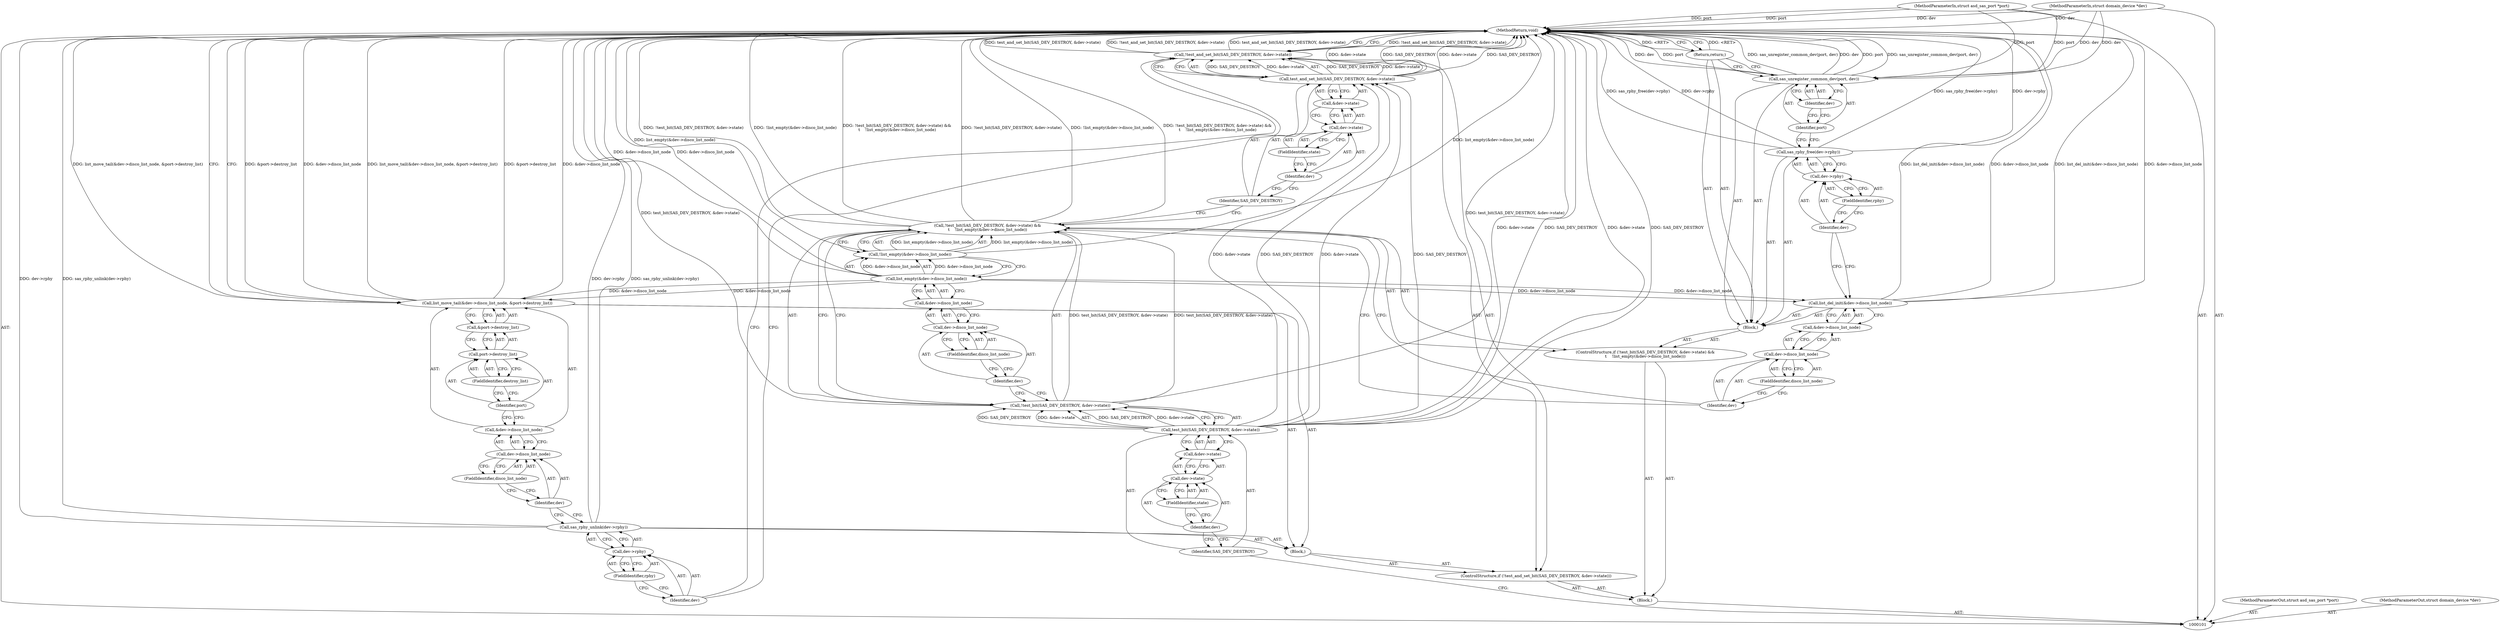 digraph "0_linux_0558f33c06bb910e2879e355192227a8e8f0219d_6" {
"1000156" [label="(MethodReturn,void)"];
"1000102" [label="(MethodParameterIn,struct asd_sas_port *port)"];
"1000216" [label="(MethodParameterOut,struct asd_sas_port *port)"];
"1000103" [label="(MethodParameterIn,struct domain_device *dev)"];
"1000217" [label="(MethodParameterOut,struct domain_device *dev)"];
"1000134" [label="(ControlStructure,if (!test_and_set_bit(SAS_DEV_DESTROY, &dev->state)))"];
"1000137" [label="(Identifier,SAS_DEV_DESTROY)"];
"1000138" [label="(Call,&dev->state)"];
"1000139" [label="(Call,dev->state)"];
"1000140" [label="(Identifier,dev)"];
"1000141" [label="(FieldIdentifier,state)"];
"1000142" [label="(Block,)"];
"1000135" [label="(Call,!test_and_set_bit(SAS_DEV_DESTROY, &dev->state))"];
"1000136" [label="(Call,test_and_set_bit(SAS_DEV_DESTROY, &dev->state))"];
"1000144" [label="(Call,dev->rphy)"];
"1000145" [label="(Identifier,dev)"];
"1000146" [label="(FieldIdentifier,rphy)"];
"1000143" [label="(Call,sas_rphy_unlink(dev->rphy))"];
"1000148" [label="(Call,&dev->disco_list_node)"];
"1000149" [label="(Call,dev->disco_list_node)"];
"1000150" [label="(Identifier,dev)"];
"1000151" [label="(FieldIdentifier,disco_list_node)"];
"1000147" [label="(Call,list_move_tail(&dev->disco_list_node, &port->destroy_list))"];
"1000152" [label="(Call,&port->destroy_list)"];
"1000153" [label="(Call,port->destroy_list)"];
"1000154" [label="(Identifier,port)"];
"1000155" [label="(FieldIdentifier,destroy_list)"];
"1000104" [label="(Block,)"];
"1000109" [label="(Identifier,SAS_DEV_DESTROY)"];
"1000105" [label="(ControlStructure,if (!test_bit(SAS_DEV_DESTROY, &dev->state) &&\n\t    !list_empty(&dev->disco_list_node)))"];
"1000110" [label="(Call,&dev->state)"];
"1000111" [label="(Call,dev->state)"];
"1000112" [label="(Identifier,dev)"];
"1000113" [label="(FieldIdentifier,state)"];
"1000106" [label="(Call,!test_bit(SAS_DEV_DESTROY, &dev->state) &&\n\t    !list_empty(&dev->disco_list_node))"];
"1000107" [label="(Call,!test_bit(SAS_DEV_DESTROY, &dev->state))"];
"1000108" [label="(Call,test_bit(SAS_DEV_DESTROY, &dev->state))"];
"1000116" [label="(Call,&dev->disco_list_node)"];
"1000117" [label="(Call,dev->disco_list_node)"];
"1000118" [label="(Identifier,dev)"];
"1000119" [label="(FieldIdentifier,disco_list_node)"];
"1000120" [label="(Block,)"];
"1000114" [label="(Call,!list_empty(&dev->disco_list_node))"];
"1000115" [label="(Call,list_empty(&dev->disco_list_node))"];
"1000122" [label="(Call,&dev->disco_list_node)"];
"1000123" [label="(Call,dev->disco_list_node)"];
"1000124" [label="(Identifier,dev)"];
"1000121" [label="(Call,list_del_init(&dev->disco_list_node))"];
"1000125" [label="(FieldIdentifier,disco_list_node)"];
"1000127" [label="(Call,dev->rphy)"];
"1000128" [label="(Identifier,dev)"];
"1000126" [label="(Call,sas_rphy_free(dev->rphy))"];
"1000129" [label="(FieldIdentifier,rphy)"];
"1000130" [label="(Call,sas_unregister_common_dev(port, dev))"];
"1000131" [label="(Identifier,port)"];
"1000132" [label="(Identifier,dev)"];
"1000133" [label="(Return,return;)"];
"1000156" -> "1000101"  [label="AST: "];
"1000156" -> "1000133"  [label="CFG: "];
"1000156" -> "1000147"  [label="CFG: "];
"1000156" -> "1000135"  [label="CFG: "];
"1000133" -> "1000156"  [label="DDG: <RET>"];
"1000107" -> "1000156"  [label="DDG: test_bit(SAS_DEV_DESTROY, &dev->state)"];
"1000106" -> "1000156"  [label="DDG: !test_bit(SAS_DEV_DESTROY, &dev->state)"];
"1000106" -> "1000156"  [label="DDG: !list_empty(&dev->disco_list_node)"];
"1000106" -> "1000156"  [label="DDG: !test_bit(SAS_DEV_DESTROY, &dev->state) &&\n\t    !list_empty(&dev->disco_list_node)"];
"1000130" -> "1000156"  [label="DDG: dev"];
"1000130" -> "1000156"  [label="DDG: port"];
"1000130" -> "1000156"  [label="DDG: sas_unregister_common_dev(port, dev)"];
"1000147" -> "1000156"  [label="DDG: &port->destroy_list"];
"1000147" -> "1000156"  [label="DDG: &dev->disco_list_node"];
"1000147" -> "1000156"  [label="DDG: list_move_tail(&dev->disco_list_node, &port->destroy_list)"];
"1000126" -> "1000156"  [label="DDG: dev->rphy"];
"1000126" -> "1000156"  [label="DDG: sas_rphy_free(dev->rphy)"];
"1000102" -> "1000156"  [label="DDG: port"];
"1000136" -> "1000156"  [label="DDG: &dev->state"];
"1000136" -> "1000156"  [label="DDG: SAS_DEV_DESTROY"];
"1000103" -> "1000156"  [label="DDG: dev"];
"1000143" -> "1000156"  [label="DDG: dev->rphy"];
"1000143" -> "1000156"  [label="DDG: sas_rphy_unlink(dev->rphy)"];
"1000114" -> "1000156"  [label="DDG: list_empty(&dev->disco_list_node)"];
"1000121" -> "1000156"  [label="DDG: list_del_init(&dev->disco_list_node)"];
"1000121" -> "1000156"  [label="DDG: &dev->disco_list_node"];
"1000135" -> "1000156"  [label="DDG: !test_and_set_bit(SAS_DEV_DESTROY, &dev->state)"];
"1000135" -> "1000156"  [label="DDG: test_and_set_bit(SAS_DEV_DESTROY, &dev->state)"];
"1000108" -> "1000156"  [label="DDG: &dev->state"];
"1000108" -> "1000156"  [label="DDG: SAS_DEV_DESTROY"];
"1000115" -> "1000156"  [label="DDG: &dev->disco_list_node"];
"1000102" -> "1000101"  [label="AST: "];
"1000102" -> "1000156"  [label="DDG: port"];
"1000102" -> "1000130"  [label="DDG: port"];
"1000216" -> "1000101"  [label="AST: "];
"1000103" -> "1000101"  [label="AST: "];
"1000103" -> "1000156"  [label="DDG: dev"];
"1000103" -> "1000130"  [label="DDG: dev"];
"1000217" -> "1000101"  [label="AST: "];
"1000134" -> "1000104"  [label="AST: "];
"1000135" -> "1000134"  [label="AST: "];
"1000142" -> "1000134"  [label="AST: "];
"1000137" -> "1000136"  [label="AST: "];
"1000137" -> "1000106"  [label="CFG: "];
"1000140" -> "1000137"  [label="CFG: "];
"1000138" -> "1000136"  [label="AST: "];
"1000138" -> "1000139"  [label="CFG: "];
"1000139" -> "1000138"  [label="AST: "];
"1000136" -> "1000138"  [label="CFG: "];
"1000139" -> "1000138"  [label="AST: "];
"1000139" -> "1000141"  [label="CFG: "];
"1000140" -> "1000139"  [label="AST: "];
"1000141" -> "1000139"  [label="AST: "];
"1000138" -> "1000139"  [label="CFG: "];
"1000140" -> "1000139"  [label="AST: "];
"1000140" -> "1000137"  [label="CFG: "];
"1000141" -> "1000140"  [label="CFG: "];
"1000141" -> "1000139"  [label="AST: "];
"1000141" -> "1000140"  [label="CFG: "];
"1000139" -> "1000141"  [label="CFG: "];
"1000142" -> "1000134"  [label="AST: "];
"1000143" -> "1000142"  [label="AST: "];
"1000147" -> "1000142"  [label="AST: "];
"1000135" -> "1000134"  [label="AST: "];
"1000135" -> "1000136"  [label="CFG: "];
"1000136" -> "1000135"  [label="AST: "];
"1000145" -> "1000135"  [label="CFG: "];
"1000156" -> "1000135"  [label="CFG: "];
"1000135" -> "1000156"  [label="DDG: !test_and_set_bit(SAS_DEV_DESTROY, &dev->state)"];
"1000135" -> "1000156"  [label="DDG: test_and_set_bit(SAS_DEV_DESTROY, &dev->state)"];
"1000136" -> "1000135"  [label="DDG: SAS_DEV_DESTROY"];
"1000136" -> "1000135"  [label="DDG: &dev->state"];
"1000136" -> "1000135"  [label="AST: "];
"1000136" -> "1000138"  [label="CFG: "];
"1000137" -> "1000136"  [label="AST: "];
"1000138" -> "1000136"  [label="AST: "];
"1000135" -> "1000136"  [label="CFG: "];
"1000136" -> "1000156"  [label="DDG: &dev->state"];
"1000136" -> "1000156"  [label="DDG: SAS_DEV_DESTROY"];
"1000136" -> "1000135"  [label="DDG: SAS_DEV_DESTROY"];
"1000136" -> "1000135"  [label="DDG: &dev->state"];
"1000108" -> "1000136"  [label="DDG: SAS_DEV_DESTROY"];
"1000108" -> "1000136"  [label="DDG: &dev->state"];
"1000144" -> "1000143"  [label="AST: "];
"1000144" -> "1000146"  [label="CFG: "];
"1000145" -> "1000144"  [label="AST: "];
"1000146" -> "1000144"  [label="AST: "];
"1000143" -> "1000144"  [label="CFG: "];
"1000145" -> "1000144"  [label="AST: "];
"1000145" -> "1000135"  [label="CFG: "];
"1000146" -> "1000145"  [label="CFG: "];
"1000146" -> "1000144"  [label="AST: "];
"1000146" -> "1000145"  [label="CFG: "];
"1000144" -> "1000146"  [label="CFG: "];
"1000143" -> "1000142"  [label="AST: "];
"1000143" -> "1000144"  [label="CFG: "];
"1000144" -> "1000143"  [label="AST: "];
"1000150" -> "1000143"  [label="CFG: "];
"1000143" -> "1000156"  [label="DDG: dev->rphy"];
"1000143" -> "1000156"  [label="DDG: sas_rphy_unlink(dev->rphy)"];
"1000148" -> "1000147"  [label="AST: "];
"1000148" -> "1000149"  [label="CFG: "];
"1000149" -> "1000148"  [label="AST: "];
"1000154" -> "1000148"  [label="CFG: "];
"1000149" -> "1000148"  [label="AST: "];
"1000149" -> "1000151"  [label="CFG: "];
"1000150" -> "1000149"  [label="AST: "];
"1000151" -> "1000149"  [label="AST: "];
"1000148" -> "1000149"  [label="CFG: "];
"1000150" -> "1000149"  [label="AST: "];
"1000150" -> "1000143"  [label="CFG: "];
"1000151" -> "1000150"  [label="CFG: "];
"1000151" -> "1000149"  [label="AST: "];
"1000151" -> "1000150"  [label="CFG: "];
"1000149" -> "1000151"  [label="CFG: "];
"1000147" -> "1000142"  [label="AST: "];
"1000147" -> "1000152"  [label="CFG: "];
"1000148" -> "1000147"  [label="AST: "];
"1000152" -> "1000147"  [label="AST: "];
"1000156" -> "1000147"  [label="CFG: "];
"1000147" -> "1000156"  [label="DDG: &port->destroy_list"];
"1000147" -> "1000156"  [label="DDG: &dev->disco_list_node"];
"1000147" -> "1000156"  [label="DDG: list_move_tail(&dev->disco_list_node, &port->destroy_list)"];
"1000115" -> "1000147"  [label="DDG: &dev->disco_list_node"];
"1000152" -> "1000147"  [label="AST: "];
"1000152" -> "1000153"  [label="CFG: "];
"1000153" -> "1000152"  [label="AST: "];
"1000147" -> "1000152"  [label="CFG: "];
"1000153" -> "1000152"  [label="AST: "];
"1000153" -> "1000155"  [label="CFG: "];
"1000154" -> "1000153"  [label="AST: "];
"1000155" -> "1000153"  [label="AST: "];
"1000152" -> "1000153"  [label="CFG: "];
"1000154" -> "1000153"  [label="AST: "];
"1000154" -> "1000148"  [label="CFG: "];
"1000155" -> "1000154"  [label="CFG: "];
"1000155" -> "1000153"  [label="AST: "];
"1000155" -> "1000154"  [label="CFG: "];
"1000153" -> "1000155"  [label="CFG: "];
"1000104" -> "1000101"  [label="AST: "];
"1000105" -> "1000104"  [label="AST: "];
"1000134" -> "1000104"  [label="AST: "];
"1000109" -> "1000108"  [label="AST: "];
"1000109" -> "1000101"  [label="CFG: "];
"1000112" -> "1000109"  [label="CFG: "];
"1000105" -> "1000104"  [label="AST: "];
"1000106" -> "1000105"  [label="AST: "];
"1000120" -> "1000105"  [label="AST: "];
"1000110" -> "1000108"  [label="AST: "];
"1000110" -> "1000111"  [label="CFG: "];
"1000111" -> "1000110"  [label="AST: "];
"1000108" -> "1000110"  [label="CFG: "];
"1000111" -> "1000110"  [label="AST: "];
"1000111" -> "1000113"  [label="CFG: "];
"1000112" -> "1000111"  [label="AST: "];
"1000113" -> "1000111"  [label="AST: "];
"1000110" -> "1000111"  [label="CFG: "];
"1000112" -> "1000111"  [label="AST: "];
"1000112" -> "1000109"  [label="CFG: "];
"1000113" -> "1000112"  [label="CFG: "];
"1000113" -> "1000111"  [label="AST: "];
"1000113" -> "1000112"  [label="CFG: "];
"1000111" -> "1000113"  [label="CFG: "];
"1000106" -> "1000105"  [label="AST: "];
"1000106" -> "1000107"  [label="CFG: "];
"1000106" -> "1000114"  [label="CFG: "];
"1000107" -> "1000106"  [label="AST: "];
"1000114" -> "1000106"  [label="AST: "];
"1000124" -> "1000106"  [label="CFG: "];
"1000137" -> "1000106"  [label="CFG: "];
"1000106" -> "1000156"  [label="DDG: !test_bit(SAS_DEV_DESTROY, &dev->state)"];
"1000106" -> "1000156"  [label="DDG: !list_empty(&dev->disco_list_node)"];
"1000106" -> "1000156"  [label="DDG: !test_bit(SAS_DEV_DESTROY, &dev->state) &&\n\t    !list_empty(&dev->disco_list_node)"];
"1000107" -> "1000106"  [label="DDG: test_bit(SAS_DEV_DESTROY, &dev->state)"];
"1000114" -> "1000106"  [label="DDG: list_empty(&dev->disco_list_node)"];
"1000107" -> "1000106"  [label="AST: "];
"1000107" -> "1000108"  [label="CFG: "];
"1000108" -> "1000107"  [label="AST: "];
"1000118" -> "1000107"  [label="CFG: "];
"1000106" -> "1000107"  [label="CFG: "];
"1000107" -> "1000156"  [label="DDG: test_bit(SAS_DEV_DESTROY, &dev->state)"];
"1000107" -> "1000106"  [label="DDG: test_bit(SAS_DEV_DESTROY, &dev->state)"];
"1000108" -> "1000107"  [label="DDG: SAS_DEV_DESTROY"];
"1000108" -> "1000107"  [label="DDG: &dev->state"];
"1000108" -> "1000107"  [label="AST: "];
"1000108" -> "1000110"  [label="CFG: "];
"1000109" -> "1000108"  [label="AST: "];
"1000110" -> "1000108"  [label="AST: "];
"1000107" -> "1000108"  [label="CFG: "];
"1000108" -> "1000156"  [label="DDG: &dev->state"];
"1000108" -> "1000156"  [label="DDG: SAS_DEV_DESTROY"];
"1000108" -> "1000107"  [label="DDG: SAS_DEV_DESTROY"];
"1000108" -> "1000107"  [label="DDG: &dev->state"];
"1000108" -> "1000136"  [label="DDG: SAS_DEV_DESTROY"];
"1000108" -> "1000136"  [label="DDG: &dev->state"];
"1000116" -> "1000115"  [label="AST: "];
"1000116" -> "1000117"  [label="CFG: "];
"1000117" -> "1000116"  [label="AST: "];
"1000115" -> "1000116"  [label="CFG: "];
"1000117" -> "1000116"  [label="AST: "];
"1000117" -> "1000119"  [label="CFG: "];
"1000118" -> "1000117"  [label="AST: "];
"1000119" -> "1000117"  [label="AST: "];
"1000116" -> "1000117"  [label="CFG: "];
"1000118" -> "1000117"  [label="AST: "];
"1000118" -> "1000107"  [label="CFG: "];
"1000119" -> "1000118"  [label="CFG: "];
"1000119" -> "1000117"  [label="AST: "];
"1000119" -> "1000118"  [label="CFG: "];
"1000117" -> "1000119"  [label="CFG: "];
"1000120" -> "1000105"  [label="AST: "];
"1000121" -> "1000120"  [label="AST: "];
"1000126" -> "1000120"  [label="AST: "];
"1000130" -> "1000120"  [label="AST: "];
"1000133" -> "1000120"  [label="AST: "];
"1000114" -> "1000106"  [label="AST: "];
"1000114" -> "1000115"  [label="CFG: "];
"1000115" -> "1000114"  [label="AST: "];
"1000106" -> "1000114"  [label="CFG: "];
"1000114" -> "1000156"  [label="DDG: list_empty(&dev->disco_list_node)"];
"1000114" -> "1000106"  [label="DDG: list_empty(&dev->disco_list_node)"];
"1000115" -> "1000114"  [label="DDG: &dev->disco_list_node"];
"1000115" -> "1000114"  [label="AST: "];
"1000115" -> "1000116"  [label="CFG: "];
"1000116" -> "1000115"  [label="AST: "];
"1000114" -> "1000115"  [label="CFG: "];
"1000115" -> "1000156"  [label="DDG: &dev->disco_list_node"];
"1000115" -> "1000114"  [label="DDG: &dev->disco_list_node"];
"1000115" -> "1000121"  [label="DDG: &dev->disco_list_node"];
"1000115" -> "1000147"  [label="DDG: &dev->disco_list_node"];
"1000122" -> "1000121"  [label="AST: "];
"1000122" -> "1000123"  [label="CFG: "];
"1000123" -> "1000122"  [label="AST: "];
"1000121" -> "1000122"  [label="CFG: "];
"1000123" -> "1000122"  [label="AST: "];
"1000123" -> "1000125"  [label="CFG: "];
"1000124" -> "1000123"  [label="AST: "];
"1000125" -> "1000123"  [label="AST: "];
"1000122" -> "1000123"  [label="CFG: "];
"1000124" -> "1000123"  [label="AST: "];
"1000124" -> "1000106"  [label="CFG: "];
"1000125" -> "1000124"  [label="CFG: "];
"1000121" -> "1000120"  [label="AST: "];
"1000121" -> "1000122"  [label="CFG: "];
"1000122" -> "1000121"  [label="AST: "];
"1000128" -> "1000121"  [label="CFG: "];
"1000121" -> "1000156"  [label="DDG: list_del_init(&dev->disco_list_node)"];
"1000121" -> "1000156"  [label="DDG: &dev->disco_list_node"];
"1000115" -> "1000121"  [label="DDG: &dev->disco_list_node"];
"1000125" -> "1000123"  [label="AST: "];
"1000125" -> "1000124"  [label="CFG: "];
"1000123" -> "1000125"  [label="CFG: "];
"1000127" -> "1000126"  [label="AST: "];
"1000127" -> "1000129"  [label="CFG: "];
"1000128" -> "1000127"  [label="AST: "];
"1000129" -> "1000127"  [label="AST: "];
"1000126" -> "1000127"  [label="CFG: "];
"1000128" -> "1000127"  [label="AST: "];
"1000128" -> "1000121"  [label="CFG: "];
"1000129" -> "1000128"  [label="CFG: "];
"1000126" -> "1000120"  [label="AST: "];
"1000126" -> "1000127"  [label="CFG: "];
"1000127" -> "1000126"  [label="AST: "];
"1000131" -> "1000126"  [label="CFG: "];
"1000126" -> "1000156"  [label="DDG: dev->rphy"];
"1000126" -> "1000156"  [label="DDG: sas_rphy_free(dev->rphy)"];
"1000129" -> "1000127"  [label="AST: "];
"1000129" -> "1000128"  [label="CFG: "];
"1000127" -> "1000129"  [label="CFG: "];
"1000130" -> "1000120"  [label="AST: "];
"1000130" -> "1000132"  [label="CFG: "];
"1000131" -> "1000130"  [label="AST: "];
"1000132" -> "1000130"  [label="AST: "];
"1000133" -> "1000130"  [label="CFG: "];
"1000130" -> "1000156"  [label="DDG: dev"];
"1000130" -> "1000156"  [label="DDG: port"];
"1000130" -> "1000156"  [label="DDG: sas_unregister_common_dev(port, dev)"];
"1000102" -> "1000130"  [label="DDG: port"];
"1000103" -> "1000130"  [label="DDG: dev"];
"1000131" -> "1000130"  [label="AST: "];
"1000131" -> "1000126"  [label="CFG: "];
"1000132" -> "1000131"  [label="CFG: "];
"1000132" -> "1000130"  [label="AST: "];
"1000132" -> "1000131"  [label="CFG: "];
"1000130" -> "1000132"  [label="CFG: "];
"1000133" -> "1000120"  [label="AST: "];
"1000133" -> "1000130"  [label="CFG: "];
"1000156" -> "1000133"  [label="CFG: "];
"1000133" -> "1000156"  [label="DDG: <RET>"];
}
